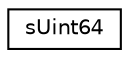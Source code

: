 digraph "Graphical Class Hierarchy"
{
 // LATEX_PDF_SIZE
  edge [fontname="Helvetica",fontsize="10",labelfontname="Helvetica",labelfontsize="10"];
  node [fontname="Helvetica",fontsize="10",shape=record];
  rankdir="LR";
  Node0 [label="sUint64",height=0.2,width=0.4,color="black", fillcolor="white", style="filled",URL="$d8/de1/structs_uint64.html",tooltip="structure to store the record sequence number"];
}
